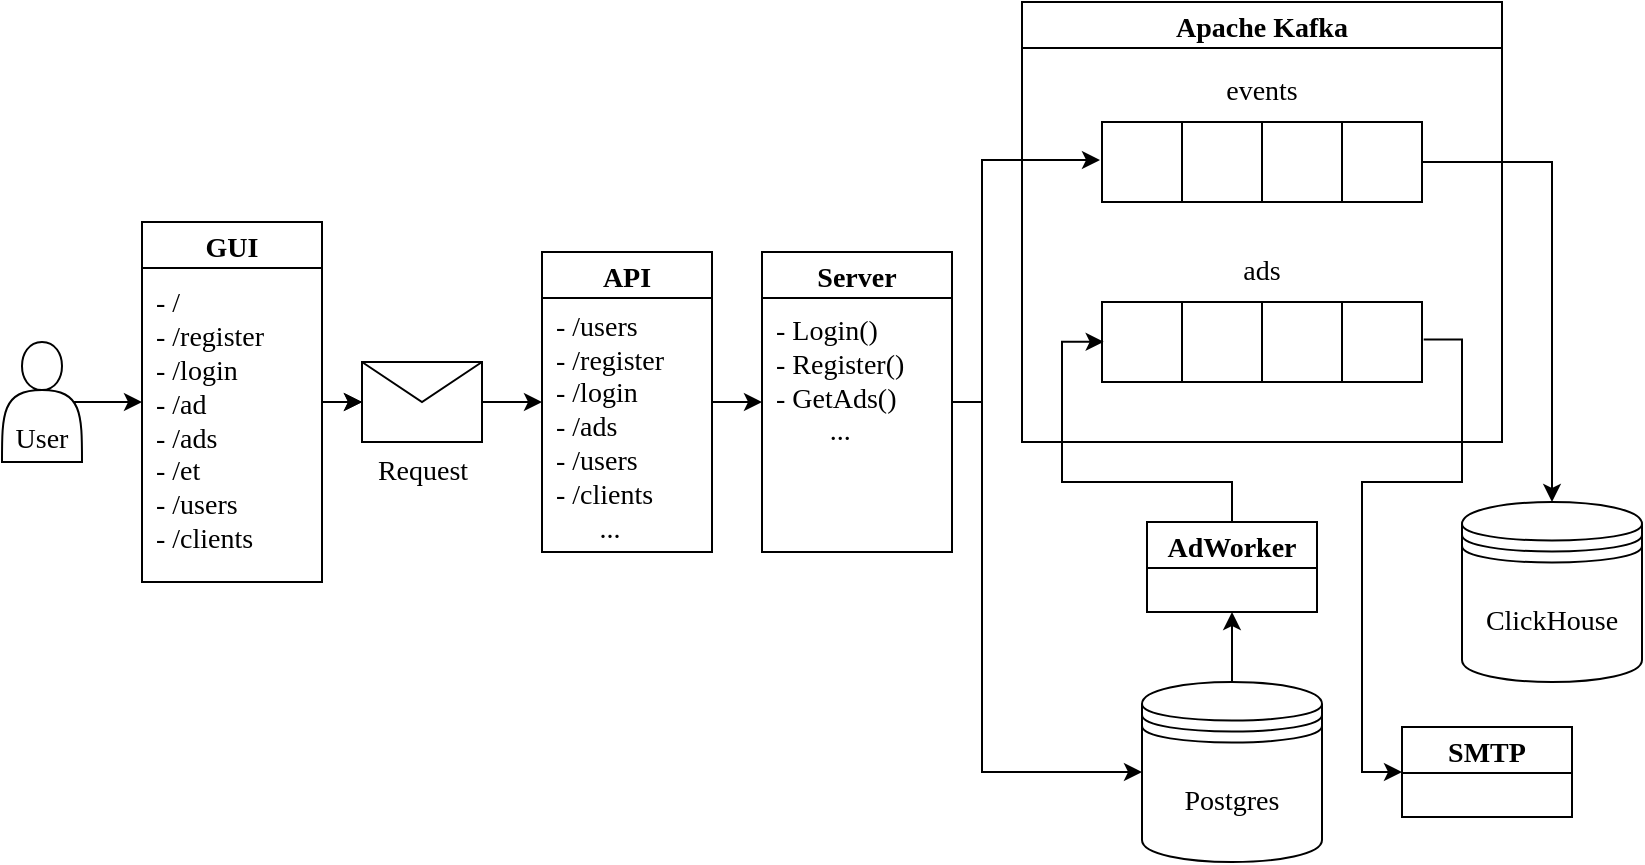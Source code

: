 <mxfile version="21.3.7" type="device">
  <diagram name="Страница 1" id="NT4QRNsKcn95tJtu5srK">
    <mxGraphModel dx="1406" dy="894" grid="1" gridSize="10" guides="1" tooltips="1" connect="1" arrows="1" fold="1" page="1" pageScale="1" pageWidth="827" pageHeight="1169" math="0" shadow="0">
      <root>
        <mxCell id="0" />
        <mxCell id="1" parent="0" />
        <mxCell id="vSzu5DpW4F7dds2f_6lM-1" value="&lt;font face=&quot;Times New Roman&quot; style=&quot;font-size: 14px;&quot;&gt;User&lt;/font&gt;" style="shape=actor;whiteSpace=wrap;html=1;verticalAlign=bottom;" vertex="1" parent="1">
          <mxGeometry x="7" y="230" width="40" height="60" as="geometry" />
        </mxCell>
        <mxCell id="vSzu5DpW4F7dds2f_6lM-39" style="edgeStyle=orthogonalEdgeStyle;rounded=0;orthogonalLoop=1;jettySize=auto;html=1;entryX=0;entryY=0.5;entryDx=0;entryDy=0;fontSize=14;fontFamily=Times New Roman;" edge="1" parent="1" source="vSzu5DpW4F7dds2f_6lM-2" target="vSzu5DpW4F7dds2f_6lM-5">
          <mxGeometry relative="1" as="geometry" />
        </mxCell>
        <mxCell id="vSzu5DpW4F7dds2f_6lM-2" value="Request" style="shape=message;html=1;html=1;outlineConnect=0;labelPosition=center;verticalLabelPosition=bottom;align=center;verticalAlign=top;fontSize=14;fontFamily=Times New Roman;" vertex="1" parent="1">
          <mxGeometry x="187" y="240" width="60" height="40" as="geometry" />
        </mxCell>
        <mxCell id="vSzu5DpW4F7dds2f_6lM-37" value="" style="edgeStyle=orthogonalEdgeStyle;rounded=0;orthogonalLoop=1;jettySize=auto;html=1;fontSize=14;fontFamily=Times New Roman;" edge="1" parent="1" source="vSzu5DpW4F7dds2f_6lM-3" target="vSzu5DpW4F7dds2f_6lM-2">
          <mxGeometry relative="1" as="geometry" />
        </mxCell>
        <mxCell id="vSzu5DpW4F7dds2f_6lM-3" value="GUI" style="swimlane;fontSize=14;fontFamily=Times New Roman;" vertex="1" parent="1">
          <mxGeometry x="77" y="170" width="90" height="180" as="geometry" />
        </mxCell>
        <mxCell id="vSzu5DpW4F7dds2f_6lM-4" value="- /&lt;br style=&quot;font-size: 14px;&quot;&gt;- /register&lt;br style=&quot;font-size: 14px;&quot;&gt;&lt;div style=&quot;font-size: 14px;&quot;&gt;- /login&lt;/div&gt;- /ad&lt;br style=&quot;font-size: 14px;&quot;&gt;- /ads&lt;br style=&quot;font-size: 14px;&quot;&gt;- /et&lt;br style=&quot;font-size: 14px;&quot;&gt;- /users&lt;br style=&quot;font-size: 14px;&quot;&gt;- /clients" style="text;html=1;align=left;verticalAlign=middle;resizable=0;points=[];autosize=1;strokeColor=none;fillColor=none;fontSize=14;fontFamily=Times New Roman;" vertex="1" parent="vSzu5DpW4F7dds2f_6lM-3">
          <mxGeometry x="5" y="30" width="80" height="140" as="geometry" />
        </mxCell>
        <mxCell id="vSzu5DpW4F7dds2f_6lM-40" style="edgeStyle=orthogonalEdgeStyle;rounded=0;orthogonalLoop=1;jettySize=auto;html=1;entryX=0;entryY=0.5;entryDx=0;entryDy=0;fontSize=14;fontFamily=Times New Roman;" edge="1" parent="1" source="vSzu5DpW4F7dds2f_6lM-5" target="vSzu5DpW4F7dds2f_6lM-9">
          <mxGeometry relative="1" as="geometry" />
        </mxCell>
        <mxCell id="vSzu5DpW4F7dds2f_6lM-5" value="API" style="swimlane;fontSize=14;fontFamily=Times New Roman;" vertex="1" parent="1">
          <mxGeometry x="277" y="185" width="85" height="150" as="geometry" />
        </mxCell>
        <mxCell id="vSzu5DpW4F7dds2f_6lM-6" value="- /users&lt;br style=&quot;font-size: 14px;&quot;&gt;- /register&lt;br style=&quot;font-size: 14px;&quot;&gt;&lt;div style=&quot;font-size: 14px;&quot;&gt;- /login&lt;/div&gt;- /ads&lt;br style=&quot;font-size: 14px;&quot;&gt;- /users&lt;br style=&quot;font-size: 14px;&quot;&gt;- /clients&lt;br style=&quot;font-size: 14px;&quot;&gt;&lt;div style=&quot;text-align: center; font-size: 14px;&quot;&gt;...&lt;/div&gt;" style="text;html=1;align=left;verticalAlign=middle;resizable=0;points=[];autosize=1;strokeColor=none;fillColor=none;fontSize=14;fontFamily=Times New Roman;" vertex="1" parent="vSzu5DpW4F7dds2f_6lM-5">
          <mxGeometry x="5" y="22.5" width="80" height="130" as="geometry" />
        </mxCell>
        <mxCell id="vSzu5DpW4F7dds2f_6lM-41" style="edgeStyle=orthogonalEdgeStyle;rounded=0;orthogonalLoop=1;jettySize=auto;html=1;entryX=-0.025;entryY=0.475;entryDx=0;entryDy=0;entryPerimeter=0;fontSize=14;fontFamily=Times New Roman;" edge="1" parent="1" source="vSzu5DpW4F7dds2f_6lM-9" target="vSzu5DpW4F7dds2f_6lM-11">
          <mxGeometry relative="1" as="geometry">
            <Array as="points">
              <mxPoint x="497" y="260" />
              <mxPoint x="497" y="139" />
            </Array>
          </mxGeometry>
        </mxCell>
        <mxCell id="vSzu5DpW4F7dds2f_6lM-43" style="edgeStyle=orthogonalEdgeStyle;rounded=0;orthogonalLoop=1;jettySize=auto;html=1;entryX=0;entryY=0.5;entryDx=0;entryDy=0;fontSize=14;fontFamily=Times New Roman;" edge="1" parent="1" source="vSzu5DpW4F7dds2f_6lM-9" target="vSzu5DpW4F7dds2f_6lM-26">
          <mxGeometry relative="1" as="geometry">
            <Array as="points">
              <mxPoint x="497" y="260" />
              <mxPoint x="497" y="445" />
            </Array>
          </mxGeometry>
        </mxCell>
        <mxCell id="vSzu5DpW4F7dds2f_6lM-9" value="Server" style="swimlane;fontSize=14;fontFamily=Times New Roman;" vertex="1" parent="1">
          <mxGeometry x="387" y="185" width="95" height="150" as="geometry" />
        </mxCell>
        <mxCell id="vSzu5DpW4F7dds2f_6lM-10" value="- Login()&lt;br style=&quot;font-size: 14px;&quot;&gt;- Register()&lt;br style=&quot;font-size: 14px;&quot;&gt;- GetAds()&lt;br style=&quot;font-size: 14px;&quot;&gt;&lt;div style=&quot;text-align: center; font-size: 14px;&quot;&gt;...&lt;/div&gt;" style="text;html=1;align=left;verticalAlign=middle;resizable=0;points=[];autosize=1;strokeColor=none;fillColor=none;fontSize=14;fontFamily=Times New Roman;" vertex="1" parent="vSzu5DpW4F7dds2f_6lM-9">
          <mxGeometry x="5" y="25" width="90" height="80" as="geometry" />
        </mxCell>
        <mxCell id="vSzu5DpW4F7dds2f_6lM-47" style="edgeStyle=orthogonalEdgeStyle;rounded=0;orthogonalLoop=1;jettySize=auto;html=1;entryX=0.5;entryY=1;entryDx=0;entryDy=0;fontSize=14;fontFamily=Times New Roman;" edge="1" parent="1" source="vSzu5DpW4F7dds2f_6lM-26" target="vSzu5DpW4F7dds2f_6lM-46">
          <mxGeometry relative="1" as="geometry" />
        </mxCell>
        <mxCell id="vSzu5DpW4F7dds2f_6lM-26" value="Postgres" style="shape=datastore;whiteSpace=wrap;html=1;fontSize=14;fontFamily=Times New Roman;" vertex="1" parent="1">
          <mxGeometry x="577" y="400" width="90" height="90" as="geometry" />
        </mxCell>
        <mxCell id="vSzu5DpW4F7dds2f_6lM-28" value="Apache Kafka" style="swimlane;fontSize=14;fontFamily=Times New Roman;" vertex="1" parent="1">
          <mxGeometry x="517" y="60" width="240" height="220" as="geometry" />
        </mxCell>
        <mxCell id="vSzu5DpW4F7dds2f_6lM-11" value="" style="verticalLabelPosition=bottom;verticalAlign=top;html=1;shape=mxgraph.basic.rect;fillColor2=none;strokeWidth=1;size=20;indent=5;fontSize=14;fontFamily=Times New Roman;" vertex="1" parent="vSzu5DpW4F7dds2f_6lM-28">
          <mxGeometry x="40" y="60" width="40" height="40" as="geometry" />
        </mxCell>
        <mxCell id="vSzu5DpW4F7dds2f_6lM-19" value="" style="verticalLabelPosition=bottom;verticalAlign=top;html=1;shape=mxgraph.basic.rect;fillColor2=none;strokeWidth=1;size=20;indent=5;fontSize=14;fontFamily=Times New Roman;" vertex="1" parent="vSzu5DpW4F7dds2f_6lM-28">
          <mxGeometry x="80" y="60" width="40" height="40" as="geometry" />
        </mxCell>
        <mxCell id="vSzu5DpW4F7dds2f_6lM-20" value="" style="verticalLabelPosition=bottom;verticalAlign=top;html=1;shape=mxgraph.basic.rect;fillColor2=none;strokeWidth=1;size=20;indent=5;fontSize=14;fontFamily=Times New Roman;" vertex="1" parent="vSzu5DpW4F7dds2f_6lM-28">
          <mxGeometry x="120" y="60" width="40" height="40" as="geometry" />
        </mxCell>
        <mxCell id="vSzu5DpW4F7dds2f_6lM-21" value="" style="verticalLabelPosition=bottom;verticalAlign=top;html=1;shape=mxgraph.basic.rect;fillColor2=none;strokeWidth=1;size=20;indent=5;fontSize=14;fontFamily=Times New Roman;" vertex="1" parent="vSzu5DpW4F7dds2f_6lM-28">
          <mxGeometry x="160" y="60" width="40" height="40" as="geometry" />
        </mxCell>
        <mxCell id="vSzu5DpW4F7dds2f_6lM-22" value="" style="verticalLabelPosition=bottom;verticalAlign=top;html=1;shape=mxgraph.basic.rect;fillColor2=none;strokeWidth=1;size=20;indent=5;fontSize=14;fontFamily=Times New Roman;" vertex="1" parent="vSzu5DpW4F7dds2f_6lM-28">
          <mxGeometry x="40" y="150" width="40" height="40" as="geometry" />
        </mxCell>
        <mxCell id="vSzu5DpW4F7dds2f_6lM-23" value="" style="verticalLabelPosition=bottom;verticalAlign=top;html=1;shape=mxgraph.basic.rect;fillColor2=none;strokeWidth=1;size=20;indent=5;fontSize=14;fontFamily=Times New Roman;" vertex="1" parent="vSzu5DpW4F7dds2f_6lM-28">
          <mxGeometry x="80" y="150" width="40" height="40" as="geometry" />
        </mxCell>
        <mxCell id="vSzu5DpW4F7dds2f_6lM-24" value="" style="verticalLabelPosition=bottom;verticalAlign=top;html=1;shape=mxgraph.basic.rect;fillColor2=none;strokeWidth=1;size=20;indent=5;fontSize=14;fontFamily=Times New Roman;" vertex="1" parent="vSzu5DpW4F7dds2f_6lM-28">
          <mxGeometry x="120" y="150" width="40" height="40" as="geometry" />
        </mxCell>
        <mxCell id="vSzu5DpW4F7dds2f_6lM-25" value="" style="verticalLabelPosition=bottom;verticalAlign=top;html=1;shape=mxgraph.basic.rect;fillColor2=none;strokeWidth=1;size=20;indent=5;fontSize=14;fontFamily=Times New Roman;" vertex="1" parent="vSzu5DpW4F7dds2f_6lM-28">
          <mxGeometry x="160" y="150" width="40" height="40" as="geometry" />
        </mxCell>
        <mxCell id="vSzu5DpW4F7dds2f_6lM-30" value="events" style="text;html=1;strokeColor=none;fillColor=none;align=center;verticalAlign=middle;whiteSpace=wrap;rounded=0;fontSize=14;fontFamily=Times New Roman;" vertex="1" parent="vSzu5DpW4F7dds2f_6lM-28">
          <mxGeometry x="90" y="30" width="60" height="30" as="geometry" />
        </mxCell>
        <mxCell id="vSzu5DpW4F7dds2f_6lM-29" value="ads" style="text;html=1;strokeColor=none;fillColor=none;align=center;verticalAlign=middle;whiteSpace=wrap;rounded=0;fontSize=14;fontFamily=Times New Roman;" vertex="1" parent="vSzu5DpW4F7dds2f_6lM-28">
          <mxGeometry x="90" y="120" width="60" height="30" as="geometry" />
        </mxCell>
        <mxCell id="vSzu5DpW4F7dds2f_6lM-31" value="ClickHouse" style="shape=datastore;whiteSpace=wrap;html=1;fontSize=14;fontFamily=Times New Roman;" vertex="1" parent="1">
          <mxGeometry x="737" y="310" width="90" height="90" as="geometry" />
        </mxCell>
        <mxCell id="vSzu5DpW4F7dds2f_6lM-32" value="SMTP" style="swimlane;fontSize=14;fontFamily=Times New Roman;" vertex="1" parent="1">
          <mxGeometry x="707" y="422.5" width="85" height="45" as="geometry" />
        </mxCell>
        <mxCell id="vSzu5DpW4F7dds2f_6lM-34" value="" style="endArrow=classic;html=1;rounded=0;exitX=0.9;exitY=0.5;exitDx=0;exitDy=0;exitPerimeter=0;entryX=0;entryY=0.5;entryDx=0;entryDy=0;" edge="1" parent="1" source="vSzu5DpW4F7dds2f_6lM-1" target="vSzu5DpW4F7dds2f_6lM-3">
          <mxGeometry width="50" height="50" relative="1" as="geometry">
            <mxPoint x="387" y="340" as="sourcePoint" />
            <mxPoint x="437" y="290" as="targetPoint" />
          </mxGeometry>
        </mxCell>
        <mxCell id="vSzu5DpW4F7dds2f_6lM-36" value="" style="endArrow=classic;html=1;rounded=0;entryX=0;entryY=0.5;entryDx=0;entryDy=0;fontSize=14;fontFamily=Times New Roman;" edge="1" parent="1" target="vSzu5DpW4F7dds2f_6lM-2">
          <mxGeometry width="50" height="50" relative="1" as="geometry">
            <mxPoint x="167" y="260" as="sourcePoint" />
            <mxPoint x="487" y="290" as="targetPoint" />
          </mxGeometry>
        </mxCell>
        <mxCell id="vSzu5DpW4F7dds2f_6lM-44" style="edgeStyle=orthogonalEdgeStyle;rounded=0;orthogonalLoop=1;jettySize=auto;html=1;fontSize=14;fontFamily=Times New Roman;entryX=0.5;entryY=0;entryDx=0;entryDy=0;" edge="1" parent="1" source="vSzu5DpW4F7dds2f_6lM-21" target="vSzu5DpW4F7dds2f_6lM-31">
          <mxGeometry relative="1" as="geometry">
            <mxPoint x="827" y="300" as="targetPoint" />
            <Array as="points">
              <mxPoint x="782" y="140" />
            </Array>
          </mxGeometry>
        </mxCell>
        <mxCell id="vSzu5DpW4F7dds2f_6lM-45" style="edgeStyle=orthogonalEdgeStyle;rounded=0;orthogonalLoop=1;jettySize=auto;html=1;entryX=0;entryY=0.5;entryDx=0;entryDy=0;fontSize=14;fontFamily=Times New Roman;exitX=1.021;exitY=0.468;exitDx=0;exitDy=0;exitPerimeter=0;" edge="1" parent="1" source="vSzu5DpW4F7dds2f_6lM-25" target="vSzu5DpW4F7dds2f_6lM-32">
          <mxGeometry relative="1" as="geometry">
            <Array as="points">
              <mxPoint x="737" y="229" />
              <mxPoint x="737" y="300" />
              <mxPoint x="687" y="300" />
              <mxPoint x="687" y="445" />
            </Array>
          </mxGeometry>
        </mxCell>
        <mxCell id="vSzu5DpW4F7dds2f_6lM-48" style="edgeStyle=orthogonalEdgeStyle;rounded=0;orthogonalLoop=1;jettySize=auto;html=1;entryX=0.021;entryY=0.497;entryDx=0;entryDy=0;entryPerimeter=0;fontSize=14;fontFamily=Times New Roman;" edge="1" parent="1" source="vSzu5DpW4F7dds2f_6lM-46" target="vSzu5DpW4F7dds2f_6lM-22">
          <mxGeometry relative="1" as="geometry">
            <Array as="points">
              <mxPoint x="622" y="300" />
              <mxPoint x="537" y="300" />
              <mxPoint x="537" y="230" />
            </Array>
          </mxGeometry>
        </mxCell>
        <mxCell id="vSzu5DpW4F7dds2f_6lM-46" value="AdWorker" style="swimlane;fontSize=14;fontFamily=Times New Roman;" vertex="1" parent="1">
          <mxGeometry x="579.5" y="320" width="85" height="45" as="geometry" />
        </mxCell>
      </root>
    </mxGraphModel>
  </diagram>
</mxfile>
